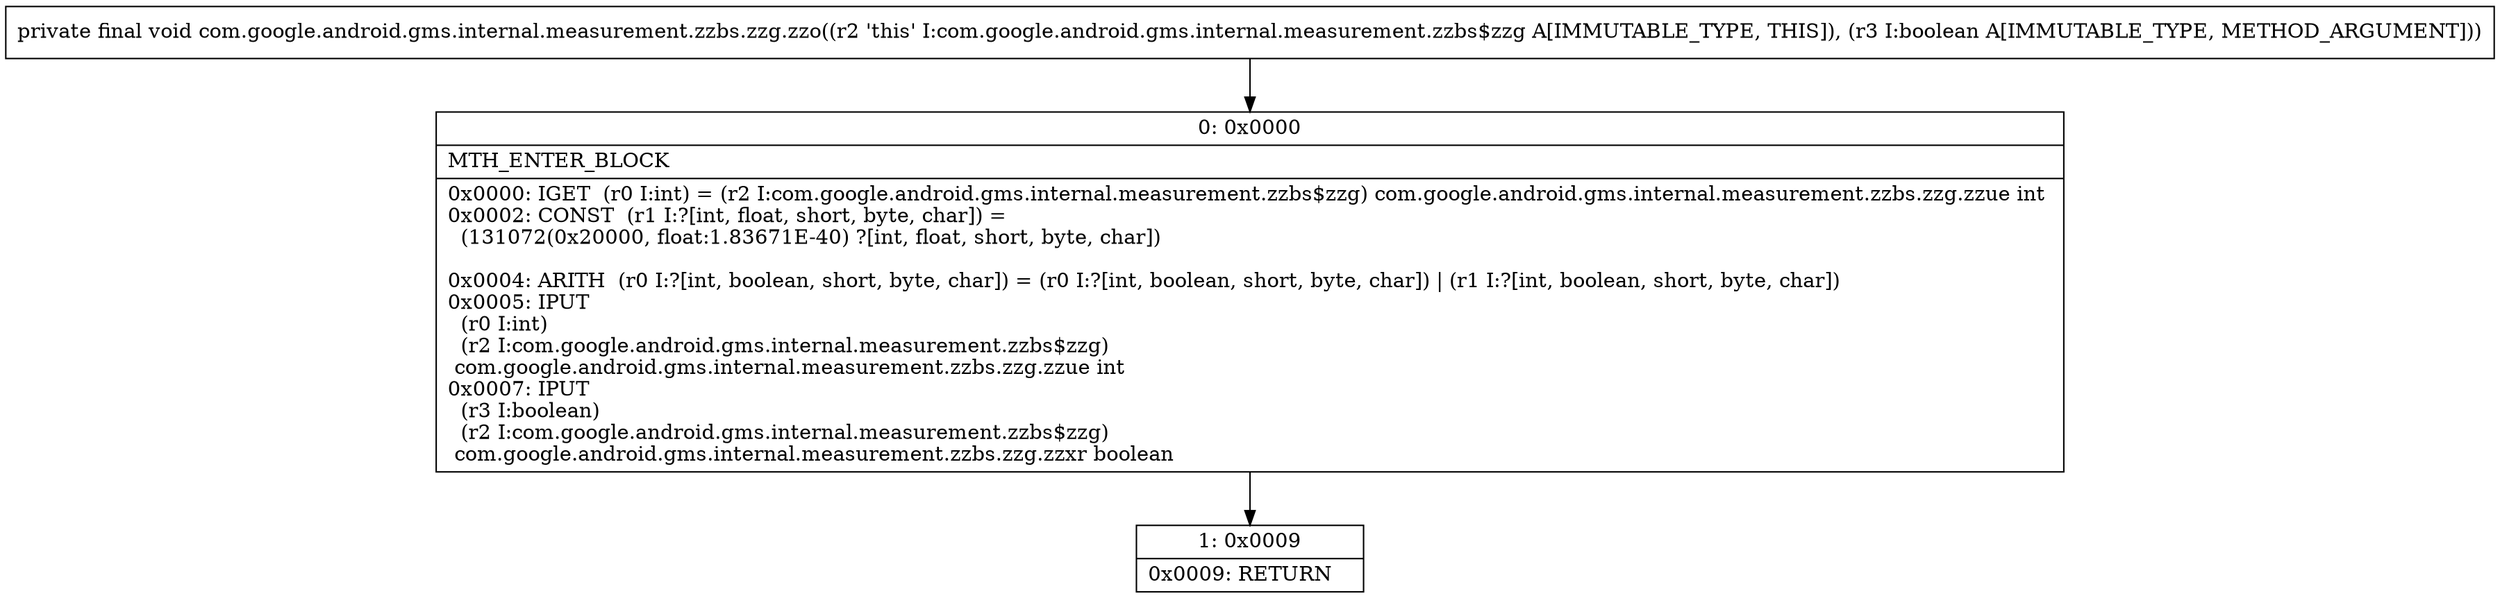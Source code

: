 digraph "CFG forcom.google.android.gms.internal.measurement.zzbs.zzg.zzo(Z)V" {
Node_0 [shape=record,label="{0\:\ 0x0000|MTH_ENTER_BLOCK\l|0x0000: IGET  (r0 I:int) = (r2 I:com.google.android.gms.internal.measurement.zzbs$zzg) com.google.android.gms.internal.measurement.zzbs.zzg.zzue int \l0x0002: CONST  (r1 I:?[int, float, short, byte, char]) = \l  (131072(0x20000, float:1.83671E\-40) ?[int, float, short, byte, char])\l \l0x0004: ARITH  (r0 I:?[int, boolean, short, byte, char]) = (r0 I:?[int, boolean, short, byte, char]) \| (r1 I:?[int, boolean, short, byte, char]) \l0x0005: IPUT  \l  (r0 I:int)\l  (r2 I:com.google.android.gms.internal.measurement.zzbs$zzg)\l com.google.android.gms.internal.measurement.zzbs.zzg.zzue int \l0x0007: IPUT  \l  (r3 I:boolean)\l  (r2 I:com.google.android.gms.internal.measurement.zzbs$zzg)\l com.google.android.gms.internal.measurement.zzbs.zzg.zzxr boolean \l}"];
Node_1 [shape=record,label="{1\:\ 0x0009|0x0009: RETURN   \l}"];
MethodNode[shape=record,label="{private final void com.google.android.gms.internal.measurement.zzbs.zzg.zzo((r2 'this' I:com.google.android.gms.internal.measurement.zzbs$zzg A[IMMUTABLE_TYPE, THIS]), (r3 I:boolean A[IMMUTABLE_TYPE, METHOD_ARGUMENT])) }"];
MethodNode -> Node_0;
Node_0 -> Node_1;
}

